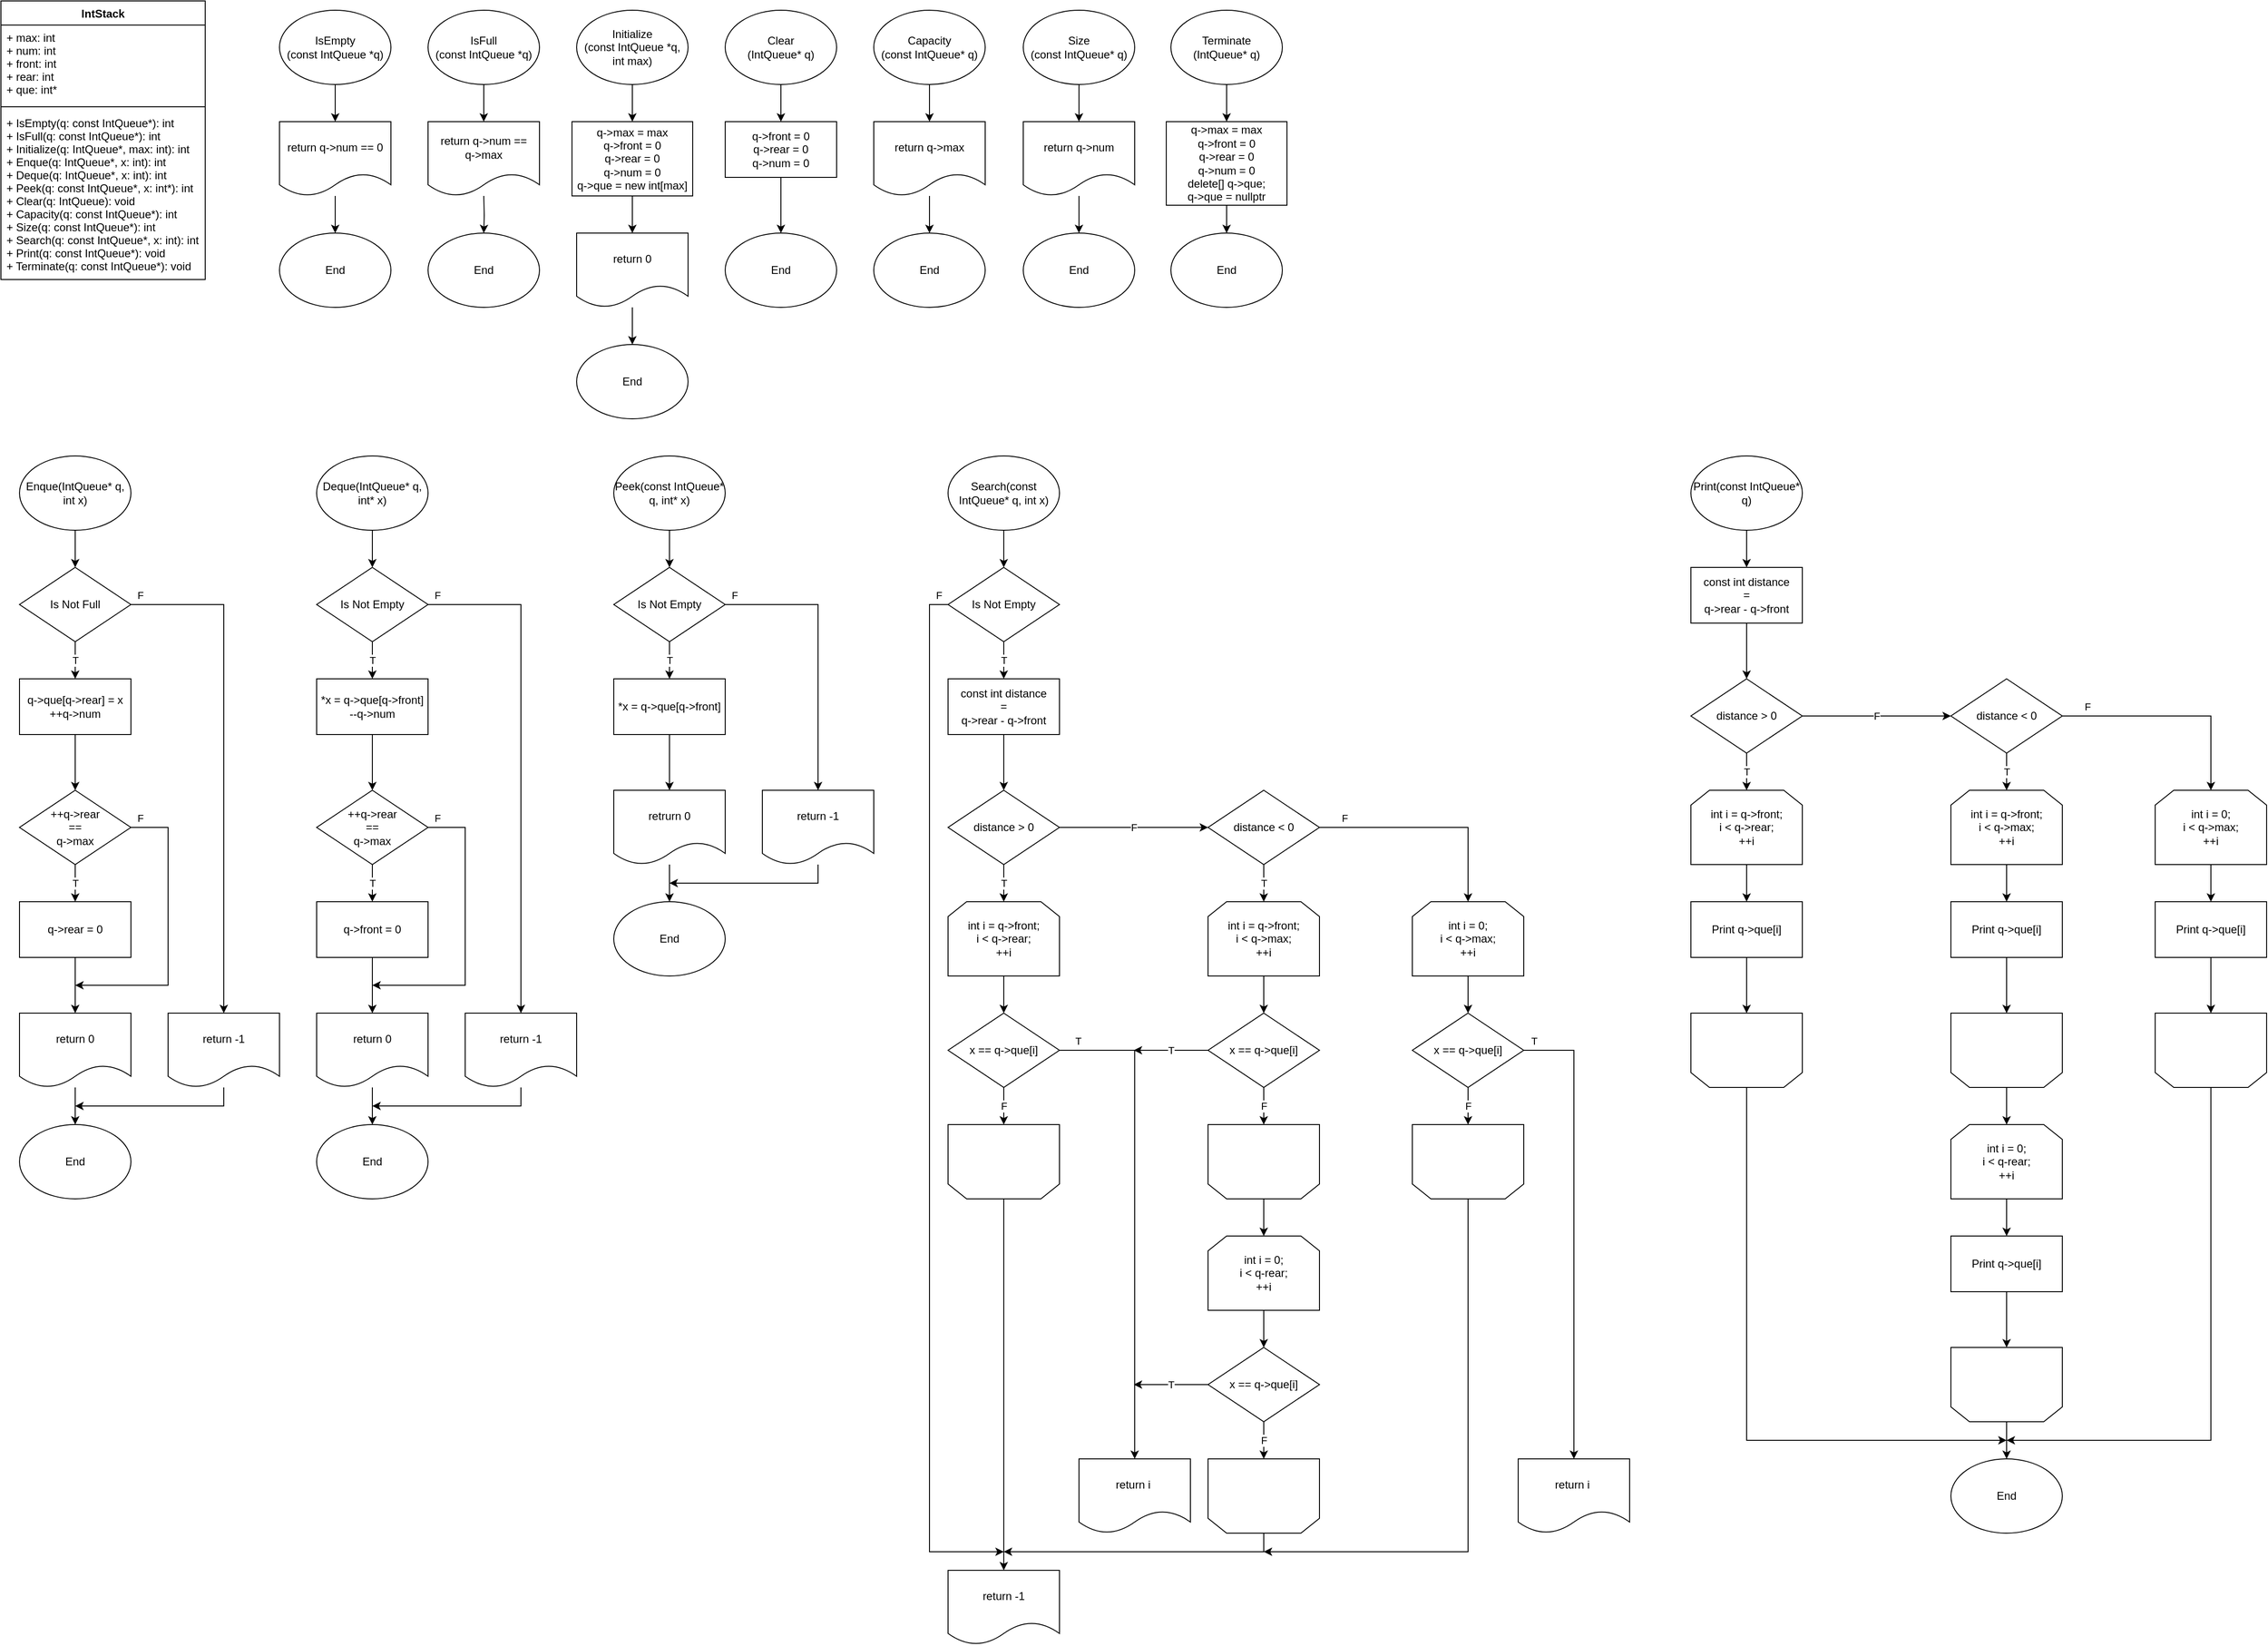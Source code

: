 <mxfile version="18.0.6" type="device"><diagram id="qZrMRKC8WIAmEGO5_1x-" name="페이지-1"><mxGraphModel dx="2585" dy="1791" grid="1" gridSize="10" guides="1" tooltips="1" connect="1" arrows="1" fold="1" page="1" pageScale="1" pageWidth="827" pageHeight="1169" math="0" shadow="0"><root><mxCell id="0"/><mxCell id="1" parent="0"/><mxCell id="uMRsSVWEJbpcKkIjhVDJ-1" value="IntStack" style="swimlane;fontStyle=1;align=center;verticalAlign=top;childLayout=stackLayout;horizontal=1;startSize=26;horizontalStack=0;resizeParent=1;resizeParentMax=0;resizeLast=0;collapsible=1;marginBottom=0;" vertex="1" parent="1"><mxGeometry x="20" y="30" width="220" height="300" as="geometry"/></mxCell><mxCell id="uMRsSVWEJbpcKkIjhVDJ-2" value="+ max: int&#10;+ num: int&#10;+ front: int&#10;+ rear: int&#10;+ que: int*" style="text;strokeColor=none;fillColor=none;align=left;verticalAlign=top;spacingLeft=4;spacingRight=4;overflow=hidden;rotatable=0;points=[[0,0.5],[1,0.5]];portConstraint=eastwest;" vertex="1" parent="uMRsSVWEJbpcKkIjhVDJ-1"><mxGeometry y="26" width="220" height="84" as="geometry"/></mxCell><mxCell id="uMRsSVWEJbpcKkIjhVDJ-3" value="" style="line;strokeWidth=1;fillColor=none;align=left;verticalAlign=middle;spacingTop=-1;spacingLeft=3;spacingRight=3;rotatable=0;labelPosition=right;points=[];portConstraint=eastwest;" vertex="1" parent="uMRsSVWEJbpcKkIjhVDJ-1"><mxGeometry y="110" width="220" height="8" as="geometry"/></mxCell><mxCell id="uMRsSVWEJbpcKkIjhVDJ-4" value="+ IsEmpty(q: const IntQueue*): int&#10;+ IsFull(q: const IntQueue*): int&#10;+ Initialize(q: IntQueue*, max: int): int&#10;+ Enque(q: IntQueue*, x: int): int&#10;+ Deque(q: IntQueue*, x: int): int&#10;+ Peek(q: const IntQueue*, x: int*): int&#10;+ Clear(q: IntQueue): void&#10;+ Capacity(q: const IntQueue*): int&#10;+ Size(q: const IntQueue*): int&#10;+ Search(q: const IntQueue*, x: int): int&#10;+ Print(q: const IntQueue*): void&#10;+ Terminate(q: const IntQueue*): void" style="text;strokeColor=none;fillColor=none;align=left;verticalAlign=top;spacingLeft=4;spacingRight=4;overflow=hidden;rotatable=0;points=[[0,0.5],[1,0.5]];portConstraint=eastwest;" vertex="1" parent="uMRsSVWEJbpcKkIjhVDJ-1"><mxGeometry y="118" width="220" height="182" as="geometry"/></mxCell><mxCell id="uMRsSVWEJbpcKkIjhVDJ-11" value="" style="edgeStyle=orthogonalEdgeStyle;rounded=0;orthogonalLoop=1;jettySize=auto;html=1;" edge="1" parent="1" source="uMRsSVWEJbpcKkIjhVDJ-5" target="uMRsSVWEJbpcKkIjhVDJ-7"><mxGeometry relative="1" as="geometry"/></mxCell><mxCell id="uMRsSVWEJbpcKkIjhVDJ-5" value="IsEmpty&lt;br&gt;(const IntQueue *q)" style="ellipse;whiteSpace=wrap;html=1;" vertex="1" parent="1"><mxGeometry x="320" y="40" width="120" height="80" as="geometry"/></mxCell><mxCell id="uMRsSVWEJbpcKkIjhVDJ-14" style="edgeStyle=orthogonalEdgeStyle;rounded=0;orthogonalLoop=1;jettySize=auto;html=1;" edge="1" parent="1" source="uMRsSVWEJbpcKkIjhVDJ-7" target="uMRsSVWEJbpcKkIjhVDJ-13"><mxGeometry relative="1" as="geometry"/></mxCell><mxCell id="uMRsSVWEJbpcKkIjhVDJ-7" value="return q-&amp;gt;num == 0" style="shape=document;whiteSpace=wrap;html=1;boundedLbl=1;" vertex="1" parent="1"><mxGeometry x="320" y="160" width="120" height="80" as="geometry"/></mxCell><mxCell id="uMRsSVWEJbpcKkIjhVDJ-13" value="End" style="ellipse;whiteSpace=wrap;html=1;" vertex="1" parent="1"><mxGeometry x="320" y="280" width="120" height="80" as="geometry"/></mxCell><mxCell id="uMRsSVWEJbpcKkIjhVDJ-17" value="" style="edgeStyle=orthogonalEdgeStyle;rounded=0;orthogonalLoop=1;jettySize=auto;html=1;" edge="1" parent="1" source="uMRsSVWEJbpcKkIjhVDJ-15" target="uMRsSVWEJbpcKkIjhVDJ-16"><mxGeometry relative="1" as="geometry"/></mxCell><mxCell id="uMRsSVWEJbpcKkIjhVDJ-15" value="IsFull&lt;br&gt;(const IntQueue *q)" style="ellipse;whiteSpace=wrap;html=1;" vertex="1" parent="1"><mxGeometry x="480" y="40" width="120" height="80" as="geometry"/></mxCell><mxCell id="uMRsSVWEJbpcKkIjhVDJ-16" value="return q-&amp;gt;num ==&lt;br&gt;q-&amp;gt;max" style="shape=document;whiteSpace=wrap;html=1;boundedLbl=1;" vertex="1" parent="1"><mxGeometry x="480" y="160" width="120" height="80" as="geometry"/></mxCell><mxCell id="uMRsSVWEJbpcKkIjhVDJ-18" style="edgeStyle=orthogonalEdgeStyle;rounded=0;orthogonalLoop=1;jettySize=auto;html=1;" edge="1" parent="1" target="uMRsSVWEJbpcKkIjhVDJ-19"><mxGeometry relative="1" as="geometry"><mxPoint x="540" y="240" as="sourcePoint"/></mxGeometry></mxCell><mxCell id="uMRsSVWEJbpcKkIjhVDJ-19" value="End" style="ellipse;whiteSpace=wrap;html=1;" vertex="1" parent="1"><mxGeometry x="480" y="280" width="120" height="80" as="geometry"/></mxCell><mxCell id="uMRsSVWEJbpcKkIjhVDJ-23" value="" style="edgeStyle=orthogonalEdgeStyle;rounded=0;orthogonalLoop=1;jettySize=auto;html=1;" edge="1" parent="1" source="uMRsSVWEJbpcKkIjhVDJ-20" target="uMRsSVWEJbpcKkIjhVDJ-21"><mxGeometry relative="1" as="geometry"/></mxCell><mxCell id="uMRsSVWEJbpcKkIjhVDJ-20" value="Initialize&lt;br&gt;(const IntQueue *q,&lt;br&gt;int max)" style="ellipse;whiteSpace=wrap;html=1;" vertex="1" parent="1"><mxGeometry x="640" y="40" width="120" height="80" as="geometry"/></mxCell><mxCell id="uMRsSVWEJbpcKkIjhVDJ-24" value="" style="edgeStyle=orthogonalEdgeStyle;rounded=0;orthogonalLoop=1;jettySize=auto;html=1;" edge="1" parent="1" source="uMRsSVWEJbpcKkIjhVDJ-21" target="uMRsSVWEJbpcKkIjhVDJ-22"><mxGeometry relative="1" as="geometry"/></mxCell><mxCell id="uMRsSVWEJbpcKkIjhVDJ-21" value="q-&amp;gt;max = max&lt;br&gt;q-&amp;gt;front = 0&lt;br&gt;q-&amp;gt;rear = 0&lt;br&gt;q-&amp;gt;num = 0&lt;br&gt;q-&amp;gt;que = new int[max]" style="rounded=0;whiteSpace=wrap;html=1;" vertex="1" parent="1"><mxGeometry x="635" y="160" width="130" height="80" as="geometry"/></mxCell><mxCell id="uMRsSVWEJbpcKkIjhVDJ-26" value="" style="edgeStyle=orthogonalEdgeStyle;rounded=0;orthogonalLoop=1;jettySize=auto;html=1;" edge="1" parent="1" source="uMRsSVWEJbpcKkIjhVDJ-22" target="uMRsSVWEJbpcKkIjhVDJ-25"><mxGeometry relative="1" as="geometry"/></mxCell><mxCell id="uMRsSVWEJbpcKkIjhVDJ-22" value="return 0" style="shape=document;whiteSpace=wrap;html=1;boundedLbl=1;" vertex="1" parent="1"><mxGeometry x="640" y="280" width="120" height="80" as="geometry"/></mxCell><mxCell id="uMRsSVWEJbpcKkIjhVDJ-25" value="End" style="ellipse;whiteSpace=wrap;html=1;" vertex="1" parent="1"><mxGeometry x="640" y="400" width="120" height="80" as="geometry"/></mxCell><mxCell id="uMRsSVWEJbpcKkIjhVDJ-29" value="" style="edgeStyle=orthogonalEdgeStyle;rounded=0;orthogonalLoop=1;jettySize=auto;html=1;" edge="1" parent="1" source="uMRsSVWEJbpcKkIjhVDJ-27" target="uMRsSVWEJbpcKkIjhVDJ-28"><mxGeometry relative="1" as="geometry"/></mxCell><mxCell id="uMRsSVWEJbpcKkIjhVDJ-27" value="Enque(IntQueue* q, int x)" style="ellipse;whiteSpace=wrap;html=1;" vertex="1" parent="1"><mxGeometry x="40" y="520" width="120" height="80" as="geometry"/></mxCell><mxCell id="uMRsSVWEJbpcKkIjhVDJ-31" value="T" style="edgeStyle=orthogonalEdgeStyle;rounded=0;orthogonalLoop=1;jettySize=auto;html=1;" edge="1" parent="1" source="uMRsSVWEJbpcKkIjhVDJ-28" target="uMRsSVWEJbpcKkIjhVDJ-30"><mxGeometry relative="1" as="geometry"/></mxCell><mxCell id="uMRsSVWEJbpcKkIjhVDJ-40" value="F" style="edgeStyle=orthogonalEdgeStyle;rounded=0;orthogonalLoop=1;jettySize=auto;html=1;entryX=0.5;entryY=0;entryDx=0;entryDy=0;" edge="1" parent="1" source="uMRsSVWEJbpcKkIjhVDJ-28" target="uMRsSVWEJbpcKkIjhVDJ-41"><mxGeometry x="-0.963" y="10" relative="1" as="geometry"><mxPoint x="280" y="1120" as="targetPoint"/><mxPoint as="offset"/></mxGeometry></mxCell><mxCell id="uMRsSVWEJbpcKkIjhVDJ-28" value="Is Not Full" style="rhombus;whiteSpace=wrap;html=1;" vertex="1" parent="1"><mxGeometry x="40" y="640" width="120" height="80" as="geometry"/></mxCell><mxCell id="uMRsSVWEJbpcKkIjhVDJ-34" value="" style="edgeStyle=orthogonalEdgeStyle;rounded=0;orthogonalLoop=1;jettySize=auto;html=1;" edge="1" parent="1" source="uMRsSVWEJbpcKkIjhVDJ-30" target="uMRsSVWEJbpcKkIjhVDJ-33"><mxGeometry relative="1" as="geometry"/></mxCell><mxCell id="uMRsSVWEJbpcKkIjhVDJ-30" value="q-&amp;gt;que[q-&amp;gt;rear] = x&lt;br&gt;++q-&amp;gt;num" style="rounded=0;whiteSpace=wrap;html=1;" vertex="1" parent="1"><mxGeometry x="40" y="760" width="120" height="60" as="geometry"/></mxCell><mxCell id="uMRsSVWEJbpcKkIjhVDJ-37" value="" style="edgeStyle=orthogonalEdgeStyle;rounded=0;orthogonalLoop=1;jettySize=auto;html=1;" edge="1" parent="1" source="uMRsSVWEJbpcKkIjhVDJ-32" target="uMRsSVWEJbpcKkIjhVDJ-36"><mxGeometry relative="1" as="geometry"/></mxCell><mxCell id="uMRsSVWEJbpcKkIjhVDJ-32" value="q-&amp;gt;rear = 0" style="rounded=0;whiteSpace=wrap;html=1;" vertex="1" parent="1"><mxGeometry x="40" y="1000" width="120" height="60" as="geometry"/></mxCell><mxCell id="uMRsSVWEJbpcKkIjhVDJ-35" value="T" style="edgeStyle=orthogonalEdgeStyle;rounded=0;orthogonalLoop=1;jettySize=auto;html=1;" edge="1" parent="1" source="uMRsSVWEJbpcKkIjhVDJ-33" target="uMRsSVWEJbpcKkIjhVDJ-32"><mxGeometry relative="1" as="geometry"/></mxCell><mxCell id="uMRsSVWEJbpcKkIjhVDJ-38" style="edgeStyle=orthogonalEdgeStyle;rounded=0;orthogonalLoop=1;jettySize=auto;html=1;exitX=1;exitY=0.5;exitDx=0;exitDy=0;" edge="1" parent="1" source="uMRsSVWEJbpcKkIjhVDJ-33"><mxGeometry relative="1" as="geometry"><mxPoint x="100" y="1090" as="targetPoint"/><Array as="points"><mxPoint x="200" y="920"/><mxPoint x="200" y="1090"/></Array></mxGeometry></mxCell><mxCell id="uMRsSVWEJbpcKkIjhVDJ-39" value="F" style="edgeLabel;html=1;align=center;verticalAlign=middle;resizable=0;points=[];" vertex="1" connectable="0" parent="uMRsSVWEJbpcKkIjhVDJ-38"><mxGeometry x="-0.426" y="-3" relative="1" as="geometry"><mxPoint x="-27" y="-59" as="offset"/></mxGeometry></mxCell><mxCell id="uMRsSVWEJbpcKkIjhVDJ-33" value="++q-&amp;gt;rear&lt;br&gt;==&lt;br&gt;q-&amp;gt;max" style="rhombus;whiteSpace=wrap;html=1;" vertex="1" parent="1"><mxGeometry x="40" y="880" width="120" height="80" as="geometry"/></mxCell><mxCell id="uMRsSVWEJbpcKkIjhVDJ-43" style="edgeStyle=orthogonalEdgeStyle;rounded=0;orthogonalLoop=1;jettySize=auto;html=1;entryX=0.5;entryY=0;entryDx=0;entryDy=0;" edge="1" parent="1" source="uMRsSVWEJbpcKkIjhVDJ-36" target="uMRsSVWEJbpcKkIjhVDJ-42"><mxGeometry relative="1" as="geometry"/></mxCell><mxCell id="uMRsSVWEJbpcKkIjhVDJ-36" value="return 0" style="shape=document;whiteSpace=wrap;html=1;boundedLbl=1;" vertex="1" parent="1"><mxGeometry x="40" y="1120" width="120" height="80" as="geometry"/></mxCell><mxCell id="uMRsSVWEJbpcKkIjhVDJ-44" style="edgeStyle=orthogonalEdgeStyle;rounded=0;orthogonalLoop=1;jettySize=auto;html=1;" edge="1" parent="1" source="uMRsSVWEJbpcKkIjhVDJ-41"><mxGeometry relative="1" as="geometry"><mxPoint x="100" y="1220" as="targetPoint"/><Array as="points"><mxPoint x="260" y="1220"/></Array></mxGeometry></mxCell><mxCell id="uMRsSVWEJbpcKkIjhVDJ-41" value="return -1" style="shape=document;whiteSpace=wrap;html=1;boundedLbl=1;" vertex="1" parent="1"><mxGeometry x="200" y="1120" width="120" height="80" as="geometry"/></mxCell><mxCell id="uMRsSVWEJbpcKkIjhVDJ-42" value="End" style="ellipse;whiteSpace=wrap;html=1;" vertex="1" parent="1"><mxGeometry x="40" y="1240" width="120" height="80" as="geometry"/></mxCell><mxCell id="uMRsSVWEJbpcKkIjhVDJ-45" value="" style="edgeStyle=orthogonalEdgeStyle;rounded=0;orthogonalLoop=1;jettySize=auto;html=1;" edge="1" parent="1" source="uMRsSVWEJbpcKkIjhVDJ-46" target="uMRsSVWEJbpcKkIjhVDJ-49"><mxGeometry relative="1" as="geometry"/></mxCell><mxCell id="uMRsSVWEJbpcKkIjhVDJ-46" value="Deque(IntQueue* q, int* x)" style="ellipse;whiteSpace=wrap;html=1;" vertex="1" parent="1"><mxGeometry x="360" y="520" width="120" height="80" as="geometry"/></mxCell><mxCell id="uMRsSVWEJbpcKkIjhVDJ-47" value="T" style="edgeStyle=orthogonalEdgeStyle;rounded=0;orthogonalLoop=1;jettySize=auto;html=1;" edge="1" parent="1" source="uMRsSVWEJbpcKkIjhVDJ-49" target="uMRsSVWEJbpcKkIjhVDJ-51"><mxGeometry relative="1" as="geometry"/></mxCell><mxCell id="uMRsSVWEJbpcKkIjhVDJ-48" value="F" style="edgeStyle=orthogonalEdgeStyle;rounded=0;orthogonalLoop=1;jettySize=auto;html=1;entryX=0.5;entryY=0;entryDx=0;entryDy=0;" edge="1" parent="1" source="uMRsSVWEJbpcKkIjhVDJ-49" target="uMRsSVWEJbpcKkIjhVDJ-61"><mxGeometry x="-0.963" y="10" relative="1" as="geometry"><mxPoint x="600" y="1120" as="targetPoint"/><mxPoint as="offset"/></mxGeometry></mxCell><mxCell id="uMRsSVWEJbpcKkIjhVDJ-49" value="Is Not Empty" style="rhombus;whiteSpace=wrap;html=1;" vertex="1" parent="1"><mxGeometry x="360" y="640" width="120" height="80" as="geometry"/></mxCell><mxCell id="uMRsSVWEJbpcKkIjhVDJ-50" value="" style="edgeStyle=orthogonalEdgeStyle;rounded=0;orthogonalLoop=1;jettySize=auto;html=1;" edge="1" parent="1" source="uMRsSVWEJbpcKkIjhVDJ-51" target="uMRsSVWEJbpcKkIjhVDJ-57"><mxGeometry relative="1" as="geometry"/></mxCell><mxCell id="uMRsSVWEJbpcKkIjhVDJ-51" value="*x = q-&amp;gt;que[q-&amp;gt;front]&lt;br&gt;--q-&amp;gt;num" style="rounded=0;whiteSpace=wrap;html=1;" vertex="1" parent="1"><mxGeometry x="360" y="760" width="120" height="60" as="geometry"/></mxCell><mxCell id="uMRsSVWEJbpcKkIjhVDJ-52" value="" style="edgeStyle=orthogonalEdgeStyle;rounded=0;orthogonalLoop=1;jettySize=auto;html=1;" edge="1" parent="1" source="uMRsSVWEJbpcKkIjhVDJ-53" target="uMRsSVWEJbpcKkIjhVDJ-59"><mxGeometry relative="1" as="geometry"/></mxCell><mxCell id="uMRsSVWEJbpcKkIjhVDJ-53" value="q-&amp;gt;front = 0" style="rounded=0;whiteSpace=wrap;html=1;" vertex="1" parent="1"><mxGeometry x="360" y="1000" width="120" height="60" as="geometry"/></mxCell><mxCell id="uMRsSVWEJbpcKkIjhVDJ-54" value="T" style="edgeStyle=orthogonalEdgeStyle;rounded=0;orthogonalLoop=1;jettySize=auto;html=1;" edge="1" parent="1" source="uMRsSVWEJbpcKkIjhVDJ-57" target="uMRsSVWEJbpcKkIjhVDJ-53"><mxGeometry relative="1" as="geometry"/></mxCell><mxCell id="uMRsSVWEJbpcKkIjhVDJ-55" style="edgeStyle=orthogonalEdgeStyle;rounded=0;orthogonalLoop=1;jettySize=auto;html=1;exitX=1;exitY=0.5;exitDx=0;exitDy=0;" edge="1" parent="1" source="uMRsSVWEJbpcKkIjhVDJ-57"><mxGeometry relative="1" as="geometry"><mxPoint x="420" y="1090" as="targetPoint"/><Array as="points"><mxPoint x="520" y="920"/><mxPoint x="520" y="1090"/></Array></mxGeometry></mxCell><mxCell id="uMRsSVWEJbpcKkIjhVDJ-56" value="F" style="edgeLabel;html=1;align=center;verticalAlign=middle;resizable=0;points=[];" vertex="1" connectable="0" parent="uMRsSVWEJbpcKkIjhVDJ-55"><mxGeometry x="-0.426" y="-3" relative="1" as="geometry"><mxPoint x="-27" y="-59" as="offset"/></mxGeometry></mxCell><mxCell id="uMRsSVWEJbpcKkIjhVDJ-57" value="++q-&amp;gt;rear&lt;br&gt;==&lt;br&gt;q-&amp;gt;max" style="rhombus;whiteSpace=wrap;html=1;" vertex="1" parent="1"><mxGeometry x="360" y="880" width="120" height="80" as="geometry"/></mxCell><mxCell id="uMRsSVWEJbpcKkIjhVDJ-58" style="edgeStyle=orthogonalEdgeStyle;rounded=0;orthogonalLoop=1;jettySize=auto;html=1;entryX=0.5;entryY=0;entryDx=0;entryDy=0;" edge="1" parent="1" source="uMRsSVWEJbpcKkIjhVDJ-59" target="uMRsSVWEJbpcKkIjhVDJ-62"><mxGeometry relative="1" as="geometry"/></mxCell><mxCell id="uMRsSVWEJbpcKkIjhVDJ-59" value="return 0" style="shape=document;whiteSpace=wrap;html=1;boundedLbl=1;" vertex="1" parent="1"><mxGeometry x="360" y="1120" width="120" height="80" as="geometry"/></mxCell><mxCell id="uMRsSVWEJbpcKkIjhVDJ-60" style="edgeStyle=orthogonalEdgeStyle;rounded=0;orthogonalLoop=1;jettySize=auto;html=1;" edge="1" parent="1" source="uMRsSVWEJbpcKkIjhVDJ-61"><mxGeometry relative="1" as="geometry"><mxPoint x="420" y="1220" as="targetPoint"/><Array as="points"><mxPoint x="580" y="1220"/></Array></mxGeometry></mxCell><mxCell id="uMRsSVWEJbpcKkIjhVDJ-61" value="return -1" style="shape=document;whiteSpace=wrap;html=1;boundedLbl=1;" vertex="1" parent="1"><mxGeometry x="520" y="1120" width="120" height="80" as="geometry"/></mxCell><mxCell id="uMRsSVWEJbpcKkIjhVDJ-62" value="End" style="ellipse;whiteSpace=wrap;html=1;" vertex="1" parent="1"><mxGeometry x="360" y="1240" width="120" height="80" as="geometry"/></mxCell><mxCell id="uMRsSVWEJbpcKkIjhVDJ-65" style="edgeStyle=orthogonalEdgeStyle;rounded=0;orthogonalLoop=1;jettySize=auto;html=1;entryX=0.5;entryY=0;entryDx=0;entryDy=0;" edge="1" parent="1" source="uMRsSVWEJbpcKkIjhVDJ-63" target="uMRsSVWEJbpcKkIjhVDJ-64"><mxGeometry relative="1" as="geometry"/></mxCell><mxCell id="uMRsSVWEJbpcKkIjhVDJ-63" value="Peek(const IntQueue* q, int* x)" style="ellipse;whiteSpace=wrap;html=1;" vertex="1" parent="1"><mxGeometry x="680" y="520" width="120" height="80" as="geometry"/></mxCell><mxCell id="uMRsSVWEJbpcKkIjhVDJ-67" value="T" style="edgeStyle=orthogonalEdgeStyle;rounded=0;orthogonalLoop=1;jettySize=auto;html=1;" edge="1" parent="1" source="uMRsSVWEJbpcKkIjhVDJ-64" target="uMRsSVWEJbpcKkIjhVDJ-66"><mxGeometry relative="1" as="geometry"/></mxCell><mxCell id="uMRsSVWEJbpcKkIjhVDJ-71" value="F" style="edgeStyle=orthogonalEdgeStyle;rounded=0;orthogonalLoop=1;jettySize=auto;html=1;entryX=0.5;entryY=0;entryDx=0;entryDy=0;" edge="1" parent="1" source="uMRsSVWEJbpcKkIjhVDJ-64" target="uMRsSVWEJbpcKkIjhVDJ-70"><mxGeometry x="-0.933" y="10" relative="1" as="geometry"><mxPoint as="offset"/></mxGeometry></mxCell><mxCell id="uMRsSVWEJbpcKkIjhVDJ-64" value="Is Not Empty" style="rhombus;whiteSpace=wrap;html=1;" vertex="1" parent="1"><mxGeometry x="680" y="640" width="120" height="80" as="geometry"/></mxCell><mxCell id="uMRsSVWEJbpcKkIjhVDJ-69" value="" style="edgeStyle=orthogonalEdgeStyle;rounded=0;orthogonalLoop=1;jettySize=auto;html=1;" edge="1" parent="1" source="uMRsSVWEJbpcKkIjhVDJ-66" target="uMRsSVWEJbpcKkIjhVDJ-68"><mxGeometry relative="1" as="geometry"/></mxCell><mxCell id="uMRsSVWEJbpcKkIjhVDJ-66" value="*x = q-&amp;gt;que[q-&amp;gt;front]" style="rounded=0;whiteSpace=wrap;html=1;" vertex="1" parent="1"><mxGeometry x="680" y="760" width="120" height="60" as="geometry"/></mxCell><mxCell id="uMRsSVWEJbpcKkIjhVDJ-73" value="" style="edgeStyle=orthogonalEdgeStyle;rounded=0;orthogonalLoop=1;jettySize=auto;html=1;" edge="1" parent="1" source="uMRsSVWEJbpcKkIjhVDJ-68" target="uMRsSVWEJbpcKkIjhVDJ-72"><mxGeometry relative="1" as="geometry"/></mxCell><mxCell id="uMRsSVWEJbpcKkIjhVDJ-68" value="retrurn 0" style="shape=document;whiteSpace=wrap;html=1;boundedLbl=1;" vertex="1" parent="1"><mxGeometry x="680" y="880" width="120" height="80" as="geometry"/></mxCell><mxCell id="uMRsSVWEJbpcKkIjhVDJ-74" style="edgeStyle=orthogonalEdgeStyle;rounded=0;orthogonalLoop=1;jettySize=auto;html=1;" edge="1" parent="1" source="uMRsSVWEJbpcKkIjhVDJ-70"><mxGeometry relative="1" as="geometry"><mxPoint x="740" y="980" as="targetPoint"/><Array as="points"><mxPoint x="900" y="980"/></Array></mxGeometry></mxCell><mxCell id="uMRsSVWEJbpcKkIjhVDJ-70" value="return -1" style="shape=document;whiteSpace=wrap;html=1;boundedLbl=1;" vertex="1" parent="1"><mxGeometry x="840" y="880" width="120" height="80" as="geometry"/></mxCell><mxCell id="uMRsSVWEJbpcKkIjhVDJ-72" value="End" style="ellipse;whiteSpace=wrap;html=1;" vertex="1" parent="1"><mxGeometry x="680" y="1000" width="120" height="80" as="geometry"/></mxCell><mxCell id="uMRsSVWEJbpcKkIjhVDJ-77" style="edgeStyle=orthogonalEdgeStyle;rounded=0;orthogonalLoop=1;jettySize=auto;html=1;entryX=0.5;entryY=0;entryDx=0;entryDy=0;" edge="1" parent="1" source="uMRsSVWEJbpcKkIjhVDJ-75" target="uMRsSVWEJbpcKkIjhVDJ-76"><mxGeometry relative="1" as="geometry"/></mxCell><mxCell id="uMRsSVWEJbpcKkIjhVDJ-75" value="Clear&lt;br&gt;(IntQueue* q)" style="ellipse;whiteSpace=wrap;html=1;" vertex="1" parent="1"><mxGeometry x="800" y="40" width="120" height="80" as="geometry"/></mxCell><mxCell id="uMRsSVWEJbpcKkIjhVDJ-79" value="" style="edgeStyle=orthogonalEdgeStyle;rounded=0;orthogonalLoop=1;jettySize=auto;html=1;" edge="1" parent="1" source="uMRsSVWEJbpcKkIjhVDJ-76" target="uMRsSVWEJbpcKkIjhVDJ-78"><mxGeometry relative="1" as="geometry"/></mxCell><mxCell id="uMRsSVWEJbpcKkIjhVDJ-76" value="q-&amp;gt;front = 0&lt;br&gt;q-&amp;gt;rear = 0&lt;br&gt;q-&amp;gt;num = 0" style="rounded=0;whiteSpace=wrap;html=1;" vertex="1" parent="1"><mxGeometry x="800" y="160" width="120" height="60" as="geometry"/></mxCell><mxCell id="uMRsSVWEJbpcKkIjhVDJ-78" value="End" style="ellipse;whiteSpace=wrap;html=1;" vertex="1" parent="1"><mxGeometry x="800" y="280" width="120" height="80" as="geometry"/></mxCell><mxCell id="uMRsSVWEJbpcKkIjhVDJ-83" value="" style="edgeStyle=orthogonalEdgeStyle;rounded=0;orthogonalLoop=1;jettySize=auto;html=1;" edge="1" parent="1" source="uMRsSVWEJbpcKkIjhVDJ-80" target="uMRsSVWEJbpcKkIjhVDJ-82"><mxGeometry relative="1" as="geometry"/></mxCell><mxCell id="uMRsSVWEJbpcKkIjhVDJ-80" value="Capacity&lt;br&gt;(const IntQueue* q)" style="ellipse;whiteSpace=wrap;html=1;" vertex="1" parent="1"><mxGeometry x="960" y="40" width="120" height="80" as="geometry"/></mxCell><mxCell id="uMRsSVWEJbpcKkIjhVDJ-85" value="" style="edgeStyle=orthogonalEdgeStyle;rounded=0;orthogonalLoop=1;jettySize=auto;html=1;" edge="1" parent="1" source="uMRsSVWEJbpcKkIjhVDJ-82" target="uMRsSVWEJbpcKkIjhVDJ-84"><mxGeometry relative="1" as="geometry"/></mxCell><mxCell id="uMRsSVWEJbpcKkIjhVDJ-82" value="return q-&amp;gt;max" style="shape=document;whiteSpace=wrap;html=1;boundedLbl=1;" vertex="1" parent="1"><mxGeometry x="960" y="160" width="120" height="80" as="geometry"/></mxCell><mxCell id="uMRsSVWEJbpcKkIjhVDJ-84" value="End" style="ellipse;whiteSpace=wrap;html=1;" vertex="1" parent="1"><mxGeometry x="960" y="280" width="120" height="80" as="geometry"/></mxCell><mxCell id="uMRsSVWEJbpcKkIjhVDJ-86" value="" style="edgeStyle=orthogonalEdgeStyle;rounded=0;orthogonalLoop=1;jettySize=auto;html=1;" edge="1" parent="1" source="uMRsSVWEJbpcKkIjhVDJ-87" target="uMRsSVWEJbpcKkIjhVDJ-89"><mxGeometry relative="1" as="geometry"/></mxCell><mxCell id="uMRsSVWEJbpcKkIjhVDJ-87" value="Size&lt;br&gt;(const IntQueue* q)" style="ellipse;whiteSpace=wrap;html=1;" vertex="1" parent="1"><mxGeometry x="1121" y="40" width="120" height="80" as="geometry"/></mxCell><mxCell id="uMRsSVWEJbpcKkIjhVDJ-88" value="" style="edgeStyle=orthogonalEdgeStyle;rounded=0;orthogonalLoop=1;jettySize=auto;html=1;" edge="1" parent="1" source="uMRsSVWEJbpcKkIjhVDJ-89" target="uMRsSVWEJbpcKkIjhVDJ-90"><mxGeometry relative="1" as="geometry"/></mxCell><mxCell id="uMRsSVWEJbpcKkIjhVDJ-89" value="return q-&amp;gt;num" style="shape=document;whiteSpace=wrap;html=1;boundedLbl=1;" vertex="1" parent="1"><mxGeometry x="1121" y="160" width="120" height="80" as="geometry"/></mxCell><mxCell id="uMRsSVWEJbpcKkIjhVDJ-90" value="End" style="ellipse;whiteSpace=wrap;html=1;" vertex="1" parent="1"><mxGeometry x="1121" y="280" width="120" height="80" as="geometry"/></mxCell><mxCell id="uMRsSVWEJbpcKkIjhVDJ-93" value="" style="edgeStyle=orthogonalEdgeStyle;rounded=0;orthogonalLoop=1;jettySize=auto;html=1;" edge="1" parent="1" source="uMRsSVWEJbpcKkIjhVDJ-91" target="uMRsSVWEJbpcKkIjhVDJ-92"><mxGeometry relative="1" as="geometry"/></mxCell><mxCell id="uMRsSVWEJbpcKkIjhVDJ-91" value="Search(const IntQueue* q, int x)" style="ellipse;whiteSpace=wrap;html=1;" vertex="1" parent="1"><mxGeometry x="1040" y="520" width="120" height="80" as="geometry"/></mxCell><mxCell id="uMRsSVWEJbpcKkIjhVDJ-95" value="T" style="edgeStyle=orthogonalEdgeStyle;rounded=0;orthogonalLoop=1;jettySize=auto;html=1;" edge="1" parent="1" source="uMRsSVWEJbpcKkIjhVDJ-92" target="uMRsSVWEJbpcKkIjhVDJ-94"><mxGeometry relative="1" as="geometry"/></mxCell><mxCell id="uMRsSVWEJbpcKkIjhVDJ-202" value="F" style="edgeStyle=orthogonalEdgeStyle;rounded=0;orthogonalLoop=1;jettySize=auto;html=1;exitX=0;exitY=0.5;exitDx=0;exitDy=0;" edge="1" parent="1" source="uMRsSVWEJbpcKkIjhVDJ-92"><mxGeometry x="-0.982" y="-10" relative="1" as="geometry"><mxPoint x="1100" y="1700.0" as="targetPoint"/><Array as="points"><mxPoint x="1020" y="680"/><mxPoint x="1020" y="1700"/></Array><mxPoint as="offset"/></mxGeometry></mxCell><mxCell id="uMRsSVWEJbpcKkIjhVDJ-92" value="Is Not Empty" style="rhombus;whiteSpace=wrap;html=1;" vertex="1" parent="1"><mxGeometry x="1040" y="640" width="120" height="80" as="geometry"/></mxCell><mxCell id="uMRsSVWEJbpcKkIjhVDJ-98" value="" style="edgeStyle=orthogonalEdgeStyle;rounded=0;orthogonalLoop=1;jettySize=auto;html=1;" edge="1" parent="1" source="uMRsSVWEJbpcKkIjhVDJ-94" target="uMRsSVWEJbpcKkIjhVDJ-97"><mxGeometry relative="1" as="geometry"/></mxCell><mxCell id="uMRsSVWEJbpcKkIjhVDJ-94" value="const int distance&lt;br&gt;=&lt;br&gt;q-&amp;gt;rear - q-&amp;gt;front" style="rounded=0;whiteSpace=wrap;html=1;" vertex="1" parent="1"><mxGeometry x="1040" y="760" width="120" height="60" as="geometry"/></mxCell><mxCell id="uMRsSVWEJbpcKkIjhVDJ-102" value="T" style="edgeStyle=orthogonalEdgeStyle;rounded=0;orthogonalLoop=1;jettySize=auto;html=1;" edge="1" parent="1" source="uMRsSVWEJbpcKkIjhVDJ-97" target="uMRsSVWEJbpcKkIjhVDJ-99"><mxGeometry relative="1" as="geometry"/></mxCell><mxCell id="uMRsSVWEJbpcKkIjhVDJ-137" value="F" style="edgeStyle=orthogonalEdgeStyle;rounded=0;orthogonalLoop=1;jettySize=auto;html=1;entryX=0;entryY=0.5;entryDx=0;entryDy=0;" edge="1" parent="1" source="uMRsSVWEJbpcKkIjhVDJ-97" target="uMRsSVWEJbpcKkIjhVDJ-120"><mxGeometry relative="1" as="geometry"/></mxCell><mxCell id="uMRsSVWEJbpcKkIjhVDJ-97" value="distance &amp;gt; 0" style="rhombus;whiteSpace=wrap;html=1;" vertex="1" parent="1"><mxGeometry x="1040" y="880" width="120" height="80" as="geometry"/></mxCell><mxCell id="uMRsSVWEJbpcKkIjhVDJ-104" value="" style="edgeStyle=orthogonalEdgeStyle;rounded=0;orthogonalLoop=1;jettySize=auto;html=1;" edge="1" parent="1" source="uMRsSVWEJbpcKkIjhVDJ-99" target="uMRsSVWEJbpcKkIjhVDJ-101"><mxGeometry relative="1" as="geometry"/></mxCell><mxCell id="uMRsSVWEJbpcKkIjhVDJ-99" value="int i = q-&amp;gt;front;&lt;br&gt;i &amp;lt; q-&amp;gt;rear;&lt;br&gt;++i" style="shape=loopLimit;whiteSpace=wrap;html=1;" vertex="1" parent="1"><mxGeometry x="1040" y="1000" width="120" height="80" as="geometry"/></mxCell><mxCell id="uMRsSVWEJbpcKkIjhVDJ-151" style="edgeStyle=orthogonalEdgeStyle;rounded=0;orthogonalLoop=1;jettySize=auto;html=1;" edge="1" parent="1" source="uMRsSVWEJbpcKkIjhVDJ-100" target="uMRsSVWEJbpcKkIjhVDJ-127"><mxGeometry relative="1" as="geometry"/></mxCell><mxCell id="uMRsSVWEJbpcKkIjhVDJ-100" value="" style="shape=loopLimit;whiteSpace=wrap;html=1;flipV=1;" vertex="1" parent="1"><mxGeometry x="1040" y="1240" width="120" height="80" as="geometry"/></mxCell><mxCell id="uMRsSVWEJbpcKkIjhVDJ-105" value="F" style="edgeStyle=orthogonalEdgeStyle;rounded=0;orthogonalLoop=1;jettySize=auto;html=1;" edge="1" parent="1" source="uMRsSVWEJbpcKkIjhVDJ-101" target="uMRsSVWEJbpcKkIjhVDJ-100"><mxGeometry relative="1" as="geometry"/></mxCell><mxCell id="uMRsSVWEJbpcKkIjhVDJ-154" value="T" style="edgeStyle=orthogonalEdgeStyle;rounded=0;orthogonalLoop=1;jettySize=auto;html=1;" edge="1" parent="1" source="uMRsSVWEJbpcKkIjhVDJ-101" target="uMRsSVWEJbpcKkIjhVDJ-103"><mxGeometry x="-0.923" y="10" relative="1" as="geometry"><mxPoint as="offset"/></mxGeometry></mxCell><mxCell id="uMRsSVWEJbpcKkIjhVDJ-101" value="x == q-&amp;gt;que[i]" style="rhombus;whiteSpace=wrap;html=1;" vertex="1" parent="1"><mxGeometry x="1040" y="1120" width="120" height="80" as="geometry"/></mxCell><mxCell id="uMRsSVWEJbpcKkIjhVDJ-103" value="return i&amp;nbsp;" style="shape=document;whiteSpace=wrap;html=1;boundedLbl=1;" vertex="1" parent="1"><mxGeometry x="1181" y="1600" width="120" height="80" as="geometry"/></mxCell><mxCell id="uMRsSVWEJbpcKkIjhVDJ-119" value="T" style="edgeStyle=orthogonalEdgeStyle;rounded=0;orthogonalLoop=1;jettySize=auto;html=1;" edge="1" parent="1" source="uMRsSVWEJbpcKkIjhVDJ-120" target="uMRsSVWEJbpcKkIjhVDJ-122"><mxGeometry relative="1" as="geometry"/></mxCell><mxCell id="uMRsSVWEJbpcKkIjhVDJ-139" value="F" style="edgeStyle=orthogonalEdgeStyle;rounded=0;orthogonalLoop=1;jettySize=auto;html=1;entryX=0.5;entryY=0;entryDx=0;entryDy=0;" edge="1" parent="1" source="uMRsSVWEJbpcKkIjhVDJ-120" target="uMRsSVWEJbpcKkIjhVDJ-141"><mxGeometry x="-0.778" y="10" relative="1" as="geometry"><mxPoint x="1480" y="920" as="targetPoint"/><mxPoint as="offset"/></mxGeometry></mxCell><mxCell id="uMRsSVWEJbpcKkIjhVDJ-120" value="distance &amp;lt; 0" style="rhombus;whiteSpace=wrap;html=1;" vertex="1" parent="1"><mxGeometry x="1320" y="880" width="120" height="80" as="geometry"/></mxCell><mxCell id="uMRsSVWEJbpcKkIjhVDJ-121" value="" style="edgeStyle=orthogonalEdgeStyle;rounded=0;orthogonalLoop=1;jettySize=auto;html=1;" edge="1" parent="1" source="uMRsSVWEJbpcKkIjhVDJ-122" target="uMRsSVWEJbpcKkIjhVDJ-125"><mxGeometry relative="1" as="geometry"/></mxCell><mxCell id="uMRsSVWEJbpcKkIjhVDJ-122" value="int i = q-&amp;gt;front;&lt;br&gt;i &amp;lt; q-&amp;gt;max;&lt;br&gt;++i" style="shape=loopLimit;whiteSpace=wrap;html=1;" vertex="1" parent="1"><mxGeometry x="1320" y="1000" width="120" height="80" as="geometry"/></mxCell><mxCell id="uMRsSVWEJbpcKkIjhVDJ-133" value="" style="edgeStyle=orthogonalEdgeStyle;rounded=0;orthogonalLoop=1;jettySize=auto;html=1;" edge="1" parent="1" source="uMRsSVWEJbpcKkIjhVDJ-123" target="uMRsSVWEJbpcKkIjhVDJ-129"><mxGeometry relative="1" as="geometry"/></mxCell><mxCell id="uMRsSVWEJbpcKkIjhVDJ-123" value="" style="shape=loopLimit;whiteSpace=wrap;html=1;flipV=1;" vertex="1" parent="1"><mxGeometry x="1320" y="1240" width="120" height="80" as="geometry"/></mxCell><mxCell id="uMRsSVWEJbpcKkIjhVDJ-124" value="F" style="edgeStyle=orthogonalEdgeStyle;rounded=0;orthogonalLoop=1;jettySize=auto;html=1;" edge="1" parent="1" source="uMRsSVWEJbpcKkIjhVDJ-125" target="uMRsSVWEJbpcKkIjhVDJ-123"><mxGeometry relative="1" as="geometry"/></mxCell><mxCell id="uMRsSVWEJbpcKkIjhVDJ-155" value="T" style="edgeStyle=orthogonalEdgeStyle;rounded=0;orthogonalLoop=1;jettySize=auto;html=1;" edge="1" parent="1" source="uMRsSVWEJbpcKkIjhVDJ-125"><mxGeometry relative="1" as="geometry"><mxPoint x="1240.0" y="1160" as="targetPoint"/></mxGeometry></mxCell><mxCell id="uMRsSVWEJbpcKkIjhVDJ-125" value="x == q-&amp;gt;que[i]" style="rhombus;whiteSpace=wrap;html=1;" vertex="1" parent="1"><mxGeometry x="1320" y="1120" width="120" height="80" as="geometry"/></mxCell><mxCell id="uMRsSVWEJbpcKkIjhVDJ-127" value="return -1" style="shape=document;whiteSpace=wrap;html=1;boundedLbl=1;" vertex="1" parent="1"><mxGeometry x="1040" y="1720" width="120" height="80" as="geometry"/></mxCell><mxCell id="uMRsSVWEJbpcKkIjhVDJ-128" value="" style="edgeStyle=orthogonalEdgeStyle;rounded=0;orthogonalLoop=1;jettySize=auto;html=1;" edge="1" parent="1" source="uMRsSVWEJbpcKkIjhVDJ-129" target="uMRsSVWEJbpcKkIjhVDJ-132"><mxGeometry relative="1" as="geometry"/></mxCell><mxCell id="uMRsSVWEJbpcKkIjhVDJ-129" value="int i = 0;&lt;br&gt;i &amp;lt; q-rear;&lt;br&gt;++i" style="shape=loopLimit;whiteSpace=wrap;html=1;" vertex="1" parent="1"><mxGeometry x="1320" y="1360" width="120" height="80" as="geometry"/></mxCell><mxCell id="uMRsSVWEJbpcKkIjhVDJ-152" style="edgeStyle=orthogonalEdgeStyle;rounded=0;orthogonalLoop=1;jettySize=auto;html=1;" edge="1" parent="1" source="uMRsSVWEJbpcKkIjhVDJ-130"><mxGeometry relative="1" as="geometry"><mxPoint x="1100.0" y="1700" as="targetPoint"/><Array as="points"><mxPoint x="1380" y="1700"/></Array></mxGeometry></mxCell><mxCell id="uMRsSVWEJbpcKkIjhVDJ-130" value="" style="shape=loopLimit;whiteSpace=wrap;html=1;flipV=1;" vertex="1" parent="1"><mxGeometry x="1320" y="1600" width="120" height="80" as="geometry"/></mxCell><mxCell id="uMRsSVWEJbpcKkIjhVDJ-131" value="F" style="edgeStyle=orthogonalEdgeStyle;rounded=0;orthogonalLoop=1;jettySize=auto;html=1;" edge="1" parent="1" source="uMRsSVWEJbpcKkIjhVDJ-132" target="uMRsSVWEJbpcKkIjhVDJ-130"><mxGeometry relative="1" as="geometry"/></mxCell><mxCell id="uMRsSVWEJbpcKkIjhVDJ-156" value="T" style="edgeStyle=orthogonalEdgeStyle;rounded=0;orthogonalLoop=1;jettySize=auto;html=1;" edge="1" parent="1" source="uMRsSVWEJbpcKkIjhVDJ-132"><mxGeometry relative="1" as="geometry"><mxPoint x="1240.0" y="1520" as="targetPoint"/></mxGeometry></mxCell><mxCell id="uMRsSVWEJbpcKkIjhVDJ-132" value="x == q-&amp;gt;que[i]" style="rhombus;whiteSpace=wrap;html=1;" vertex="1" parent="1"><mxGeometry x="1320" y="1480" width="120" height="80" as="geometry"/></mxCell><mxCell id="uMRsSVWEJbpcKkIjhVDJ-140" value="" style="edgeStyle=orthogonalEdgeStyle;rounded=0;orthogonalLoop=1;jettySize=auto;html=1;" edge="1" parent="1" source="uMRsSVWEJbpcKkIjhVDJ-141" target="uMRsSVWEJbpcKkIjhVDJ-144"><mxGeometry relative="1" as="geometry"/></mxCell><mxCell id="uMRsSVWEJbpcKkIjhVDJ-141" value="int i = 0;&lt;br&gt;i &amp;lt; q-&amp;gt;max;&lt;br&gt;++i" style="shape=loopLimit;whiteSpace=wrap;html=1;" vertex="1" parent="1"><mxGeometry x="1540" y="1000" width="120" height="80" as="geometry"/></mxCell><mxCell id="uMRsSVWEJbpcKkIjhVDJ-153" style="edgeStyle=orthogonalEdgeStyle;rounded=0;orthogonalLoop=1;jettySize=auto;html=1;" edge="1" parent="1" source="uMRsSVWEJbpcKkIjhVDJ-142"><mxGeometry relative="1" as="geometry"><mxPoint x="1380.0" y="1700" as="targetPoint"/><Array as="points"><mxPoint x="1600" y="1700"/></Array></mxGeometry></mxCell><mxCell id="uMRsSVWEJbpcKkIjhVDJ-142" value="" style="shape=loopLimit;whiteSpace=wrap;html=1;flipV=1;" vertex="1" parent="1"><mxGeometry x="1540" y="1240" width="120" height="80" as="geometry"/></mxCell><mxCell id="uMRsSVWEJbpcKkIjhVDJ-143" value="F" style="edgeStyle=orthogonalEdgeStyle;rounded=0;orthogonalLoop=1;jettySize=auto;html=1;" edge="1" parent="1" source="uMRsSVWEJbpcKkIjhVDJ-144" target="uMRsSVWEJbpcKkIjhVDJ-142"><mxGeometry relative="1" as="geometry"/></mxCell><mxCell id="uMRsSVWEJbpcKkIjhVDJ-158" value="T" style="edgeStyle=orthogonalEdgeStyle;rounded=0;orthogonalLoop=1;jettySize=auto;html=1;exitX=1;exitY=0.5;exitDx=0;exitDy=0;" edge="1" parent="1" source="uMRsSVWEJbpcKkIjhVDJ-144" target="uMRsSVWEJbpcKkIjhVDJ-157"><mxGeometry x="-0.96" y="10" relative="1" as="geometry"><mxPoint x="1" as="offset"/></mxGeometry></mxCell><mxCell id="uMRsSVWEJbpcKkIjhVDJ-144" value="x == q-&amp;gt;que[i]" style="rhombus;whiteSpace=wrap;html=1;" vertex="1" parent="1"><mxGeometry x="1540" y="1120" width="120" height="80" as="geometry"/></mxCell><mxCell id="uMRsSVWEJbpcKkIjhVDJ-157" value="return i&amp;nbsp;" style="shape=document;whiteSpace=wrap;html=1;boundedLbl=1;" vertex="1" parent="1"><mxGeometry x="1654" y="1600" width="120" height="80" as="geometry"/></mxCell><mxCell id="uMRsSVWEJbpcKkIjhVDJ-159" value="" style="edgeStyle=orthogonalEdgeStyle;rounded=0;orthogonalLoop=1;jettySize=auto;html=1;" edge="1" parent="1" source="uMRsSVWEJbpcKkIjhVDJ-160"><mxGeometry relative="1" as="geometry"><mxPoint x="1900" y="640" as="targetPoint"/></mxGeometry></mxCell><mxCell id="uMRsSVWEJbpcKkIjhVDJ-160" value="Print(const IntQueue* q)" style="ellipse;whiteSpace=wrap;html=1;" vertex="1" parent="1"><mxGeometry x="1840" y="520" width="120" height="80" as="geometry"/></mxCell><mxCell id="uMRsSVWEJbpcKkIjhVDJ-163" value="" style="edgeStyle=orthogonalEdgeStyle;rounded=0;orthogonalLoop=1;jettySize=auto;html=1;" edge="1" parent="1" source="uMRsSVWEJbpcKkIjhVDJ-164" target="uMRsSVWEJbpcKkIjhVDJ-167"><mxGeometry relative="1" as="geometry"/></mxCell><mxCell id="uMRsSVWEJbpcKkIjhVDJ-164" value="const int distance&lt;br&gt;=&lt;br&gt;q-&amp;gt;rear - q-&amp;gt;front" style="rounded=0;whiteSpace=wrap;html=1;" vertex="1" parent="1"><mxGeometry x="1840" y="640" width="120" height="60" as="geometry"/></mxCell><mxCell id="uMRsSVWEJbpcKkIjhVDJ-165" value="T" style="edgeStyle=orthogonalEdgeStyle;rounded=0;orthogonalLoop=1;jettySize=auto;html=1;" edge="1" parent="1" source="uMRsSVWEJbpcKkIjhVDJ-167" target="uMRsSVWEJbpcKkIjhVDJ-169"><mxGeometry relative="1" as="geometry"/></mxCell><mxCell id="uMRsSVWEJbpcKkIjhVDJ-166" value="F" style="edgeStyle=orthogonalEdgeStyle;rounded=0;orthogonalLoop=1;jettySize=auto;html=1;entryX=0;entryY=0.5;entryDx=0;entryDy=0;" edge="1" parent="1" source="uMRsSVWEJbpcKkIjhVDJ-167" target="uMRsSVWEJbpcKkIjhVDJ-178"><mxGeometry relative="1" as="geometry"/></mxCell><mxCell id="uMRsSVWEJbpcKkIjhVDJ-167" value="distance &amp;gt; 0" style="rhombus;whiteSpace=wrap;html=1;" vertex="1" parent="1"><mxGeometry x="1840" y="760" width="120" height="80" as="geometry"/></mxCell><mxCell id="uMRsSVWEJbpcKkIjhVDJ-168" value="" style="edgeStyle=orthogonalEdgeStyle;rounded=0;orthogonalLoop=1;jettySize=auto;html=1;" edge="1" parent="1" source="uMRsSVWEJbpcKkIjhVDJ-169"><mxGeometry relative="1" as="geometry"><mxPoint x="1900" y="1000" as="targetPoint"/></mxGeometry></mxCell><mxCell id="uMRsSVWEJbpcKkIjhVDJ-169" value="int i = q-&amp;gt;front;&lt;br&gt;i &amp;lt; q-&amp;gt;rear;&lt;br&gt;++i" style="shape=loopLimit;whiteSpace=wrap;html=1;" vertex="1" parent="1"><mxGeometry x="1840" y="880" width="120" height="80" as="geometry"/></mxCell><mxCell id="uMRsSVWEJbpcKkIjhVDJ-214" style="edgeStyle=orthogonalEdgeStyle;rounded=0;orthogonalLoop=1;jettySize=auto;html=1;exitX=0.5;exitY=1;exitDx=0;exitDy=0;" edge="1" parent="1" source="uMRsSVWEJbpcKkIjhVDJ-171"><mxGeometry relative="1" as="geometry"><mxPoint x="2180" y="1580" as="targetPoint"/><Array as="points"><mxPoint x="1900" y="1580"/></Array></mxGeometry></mxCell><mxCell id="uMRsSVWEJbpcKkIjhVDJ-171" value="" style="shape=loopLimit;whiteSpace=wrap;html=1;flipV=1;" vertex="1" parent="1"><mxGeometry x="1840" y="1120" width="120" height="80" as="geometry"/></mxCell><mxCell id="uMRsSVWEJbpcKkIjhVDJ-176" value="T" style="edgeStyle=orthogonalEdgeStyle;rounded=0;orthogonalLoop=1;jettySize=auto;html=1;" edge="1" parent="1" source="uMRsSVWEJbpcKkIjhVDJ-178" target="uMRsSVWEJbpcKkIjhVDJ-180"><mxGeometry relative="1" as="geometry"/></mxCell><mxCell id="uMRsSVWEJbpcKkIjhVDJ-177" value="F" style="edgeStyle=orthogonalEdgeStyle;rounded=0;orthogonalLoop=1;jettySize=auto;html=1;entryX=0.5;entryY=0;entryDx=0;entryDy=0;" edge="1" parent="1" source="uMRsSVWEJbpcKkIjhVDJ-178" target="uMRsSVWEJbpcKkIjhVDJ-195"><mxGeometry x="-0.778" y="10" relative="1" as="geometry"><mxPoint x="2280" y="800" as="targetPoint"/><mxPoint as="offset"/></mxGeometry></mxCell><mxCell id="uMRsSVWEJbpcKkIjhVDJ-178" value="distance &amp;lt; 0" style="rhombus;whiteSpace=wrap;html=1;" vertex="1" parent="1"><mxGeometry x="2120" y="760" width="120" height="80" as="geometry"/></mxCell><mxCell id="uMRsSVWEJbpcKkIjhVDJ-179" value="" style="edgeStyle=orthogonalEdgeStyle;rounded=0;orthogonalLoop=1;jettySize=auto;html=1;" edge="1" parent="1" source="uMRsSVWEJbpcKkIjhVDJ-180"><mxGeometry relative="1" as="geometry"><mxPoint x="2180" y="1000" as="targetPoint"/></mxGeometry></mxCell><mxCell id="uMRsSVWEJbpcKkIjhVDJ-180" value="int i = q-&amp;gt;front;&lt;br&gt;i &amp;lt; q-&amp;gt;max;&lt;br&gt;++i" style="shape=loopLimit;whiteSpace=wrap;html=1;" vertex="1" parent="1"><mxGeometry x="2120" y="880" width="120" height="80" as="geometry"/></mxCell><mxCell id="uMRsSVWEJbpcKkIjhVDJ-181" value="" style="edgeStyle=orthogonalEdgeStyle;rounded=0;orthogonalLoop=1;jettySize=auto;html=1;" edge="1" parent="1" source="uMRsSVWEJbpcKkIjhVDJ-182" target="uMRsSVWEJbpcKkIjhVDJ-188"><mxGeometry relative="1" as="geometry"/></mxCell><mxCell id="uMRsSVWEJbpcKkIjhVDJ-182" value="" style="shape=loopLimit;whiteSpace=wrap;html=1;flipV=1;" vertex="1" parent="1"><mxGeometry x="2120" y="1120" width="120" height="80" as="geometry"/></mxCell><mxCell id="uMRsSVWEJbpcKkIjhVDJ-187" value="" style="edgeStyle=orthogonalEdgeStyle;rounded=0;orthogonalLoop=1;jettySize=auto;html=1;" edge="1" parent="1" source="uMRsSVWEJbpcKkIjhVDJ-188"><mxGeometry relative="1" as="geometry"><mxPoint x="2180" y="1360" as="targetPoint"/></mxGeometry></mxCell><mxCell id="uMRsSVWEJbpcKkIjhVDJ-188" value="int i = 0;&lt;br&gt;i &amp;lt; q-rear;&lt;br&gt;++i" style="shape=loopLimit;whiteSpace=wrap;html=1;" vertex="1" parent="1"><mxGeometry x="2120" y="1240" width="120" height="80" as="geometry"/></mxCell><mxCell id="uMRsSVWEJbpcKkIjhVDJ-213" value="" style="edgeStyle=orthogonalEdgeStyle;rounded=0;orthogonalLoop=1;jettySize=auto;html=1;" edge="1" parent="1" source="uMRsSVWEJbpcKkIjhVDJ-190" target="uMRsSVWEJbpcKkIjhVDJ-212"><mxGeometry relative="1" as="geometry"/></mxCell><mxCell id="uMRsSVWEJbpcKkIjhVDJ-190" value="" style="shape=loopLimit;whiteSpace=wrap;html=1;flipV=1;" vertex="1" parent="1"><mxGeometry x="2120" y="1480" width="120" height="80" as="geometry"/></mxCell><mxCell id="uMRsSVWEJbpcKkIjhVDJ-194" value="" style="edgeStyle=orthogonalEdgeStyle;rounded=0;orthogonalLoop=1;jettySize=auto;html=1;" edge="1" parent="1" source="uMRsSVWEJbpcKkIjhVDJ-195"><mxGeometry relative="1" as="geometry"><mxPoint x="2400.0" y="1000" as="targetPoint"/></mxGeometry></mxCell><mxCell id="uMRsSVWEJbpcKkIjhVDJ-195" value="int i = 0;&lt;br&gt;i &amp;lt; q-&amp;gt;max;&lt;br&gt;++i" style="shape=loopLimit;whiteSpace=wrap;html=1;" vertex="1" parent="1"><mxGeometry x="2340" y="880" width="120" height="80" as="geometry"/></mxCell><mxCell id="uMRsSVWEJbpcKkIjhVDJ-215" style="edgeStyle=orthogonalEdgeStyle;rounded=0;orthogonalLoop=1;jettySize=auto;html=1;" edge="1" parent="1" source="uMRsSVWEJbpcKkIjhVDJ-197"><mxGeometry relative="1" as="geometry"><mxPoint x="2180" y="1580" as="targetPoint"/><Array as="points"><mxPoint x="2400" y="1580"/></Array></mxGeometry></mxCell><mxCell id="uMRsSVWEJbpcKkIjhVDJ-197" value="" style="shape=loopLimit;whiteSpace=wrap;html=1;flipV=1;" vertex="1" parent="1"><mxGeometry x="2340" y="1120" width="120" height="80" as="geometry"/></mxCell><mxCell id="uMRsSVWEJbpcKkIjhVDJ-207" value="" style="edgeStyle=orthogonalEdgeStyle;rounded=0;orthogonalLoop=1;jettySize=auto;html=1;" edge="1" parent="1" source="uMRsSVWEJbpcKkIjhVDJ-204" target="uMRsSVWEJbpcKkIjhVDJ-171"><mxGeometry relative="1" as="geometry"/></mxCell><mxCell id="uMRsSVWEJbpcKkIjhVDJ-204" value="Print q-&amp;gt;que[i]" style="rounded=0;whiteSpace=wrap;html=1;" vertex="1" parent="1"><mxGeometry x="1840" y="1000" width="120" height="60" as="geometry"/></mxCell><mxCell id="uMRsSVWEJbpcKkIjhVDJ-208" value="" style="edgeStyle=orthogonalEdgeStyle;rounded=0;orthogonalLoop=1;jettySize=auto;html=1;" edge="1" parent="1" source="uMRsSVWEJbpcKkIjhVDJ-205" target="uMRsSVWEJbpcKkIjhVDJ-182"><mxGeometry relative="1" as="geometry"/></mxCell><mxCell id="uMRsSVWEJbpcKkIjhVDJ-205" value="Print q-&amp;gt;que[i]" style="rounded=0;whiteSpace=wrap;html=1;" vertex="1" parent="1"><mxGeometry x="2120" y="1000" width="120" height="60" as="geometry"/></mxCell><mxCell id="uMRsSVWEJbpcKkIjhVDJ-209" value="" style="edgeStyle=orthogonalEdgeStyle;rounded=0;orthogonalLoop=1;jettySize=auto;html=1;" edge="1" parent="1" source="uMRsSVWEJbpcKkIjhVDJ-206" target="uMRsSVWEJbpcKkIjhVDJ-197"><mxGeometry relative="1" as="geometry"/></mxCell><mxCell id="uMRsSVWEJbpcKkIjhVDJ-206" value="Print q-&amp;gt;que[i]" style="rounded=0;whiteSpace=wrap;html=1;" vertex="1" parent="1"><mxGeometry x="2340" y="1000" width="120" height="60" as="geometry"/></mxCell><mxCell id="uMRsSVWEJbpcKkIjhVDJ-211" value="" style="edgeStyle=orthogonalEdgeStyle;rounded=0;orthogonalLoop=1;jettySize=auto;html=1;" edge="1" parent="1" source="uMRsSVWEJbpcKkIjhVDJ-210" target="uMRsSVWEJbpcKkIjhVDJ-190"><mxGeometry relative="1" as="geometry"/></mxCell><mxCell id="uMRsSVWEJbpcKkIjhVDJ-210" value="Print q-&amp;gt;que[i]" style="rounded=0;whiteSpace=wrap;html=1;" vertex="1" parent="1"><mxGeometry x="2120" y="1360" width="120" height="60" as="geometry"/></mxCell><mxCell id="uMRsSVWEJbpcKkIjhVDJ-212" value="End" style="ellipse;whiteSpace=wrap;html=1;" vertex="1" parent="1"><mxGeometry x="2120" y="1600" width="120" height="80" as="geometry"/></mxCell><mxCell id="uMRsSVWEJbpcKkIjhVDJ-220" value="" style="edgeStyle=orthogonalEdgeStyle;rounded=0;orthogonalLoop=1;jettySize=auto;html=1;" edge="1" parent="1" source="uMRsSVWEJbpcKkIjhVDJ-218" target="uMRsSVWEJbpcKkIjhVDJ-219"><mxGeometry relative="1" as="geometry"/></mxCell><mxCell id="uMRsSVWEJbpcKkIjhVDJ-218" value="Terminate&lt;br&gt;(IntQueue* q)" style="ellipse;whiteSpace=wrap;html=1;" vertex="1" parent="1"><mxGeometry x="1280" y="40" width="120" height="80" as="geometry"/></mxCell><mxCell id="uMRsSVWEJbpcKkIjhVDJ-222" value="" style="edgeStyle=orthogonalEdgeStyle;rounded=0;orthogonalLoop=1;jettySize=auto;html=1;" edge="1" parent="1" source="uMRsSVWEJbpcKkIjhVDJ-219" target="uMRsSVWEJbpcKkIjhVDJ-221"><mxGeometry relative="1" as="geometry"/></mxCell><mxCell id="uMRsSVWEJbpcKkIjhVDJ-219" value="q-&amp;gt;max = max&lt;br&gt;q-&amp;gt;front = 0&lt;br&gt;q-&amp;gt;rear = 0&lt;br&gt;q-&amp;gt;num = 0&lt;br&gt;delete[] q-&amp;gt;que;&lt;br&gt;q-&amp;gt;que = nullptr" style="rounded=0;whiteSpace=wrap;html=1;" vertex="1" parent="1"><mxGeometry x="1275" y="160" width="130" height="90" as="geometry"/></mxCell><mxCell id="uMRsSVWEJbpcKkIjhVDJ-221" value="End" style="ellipse;whiteSpace=wrap;html=1;" vertex="1" parent="1"><mxGeometry x="1280" y="280" width="120" height="80" as="geometry"/></mxCell></root></mxGraphModel></diagram></mxfile>